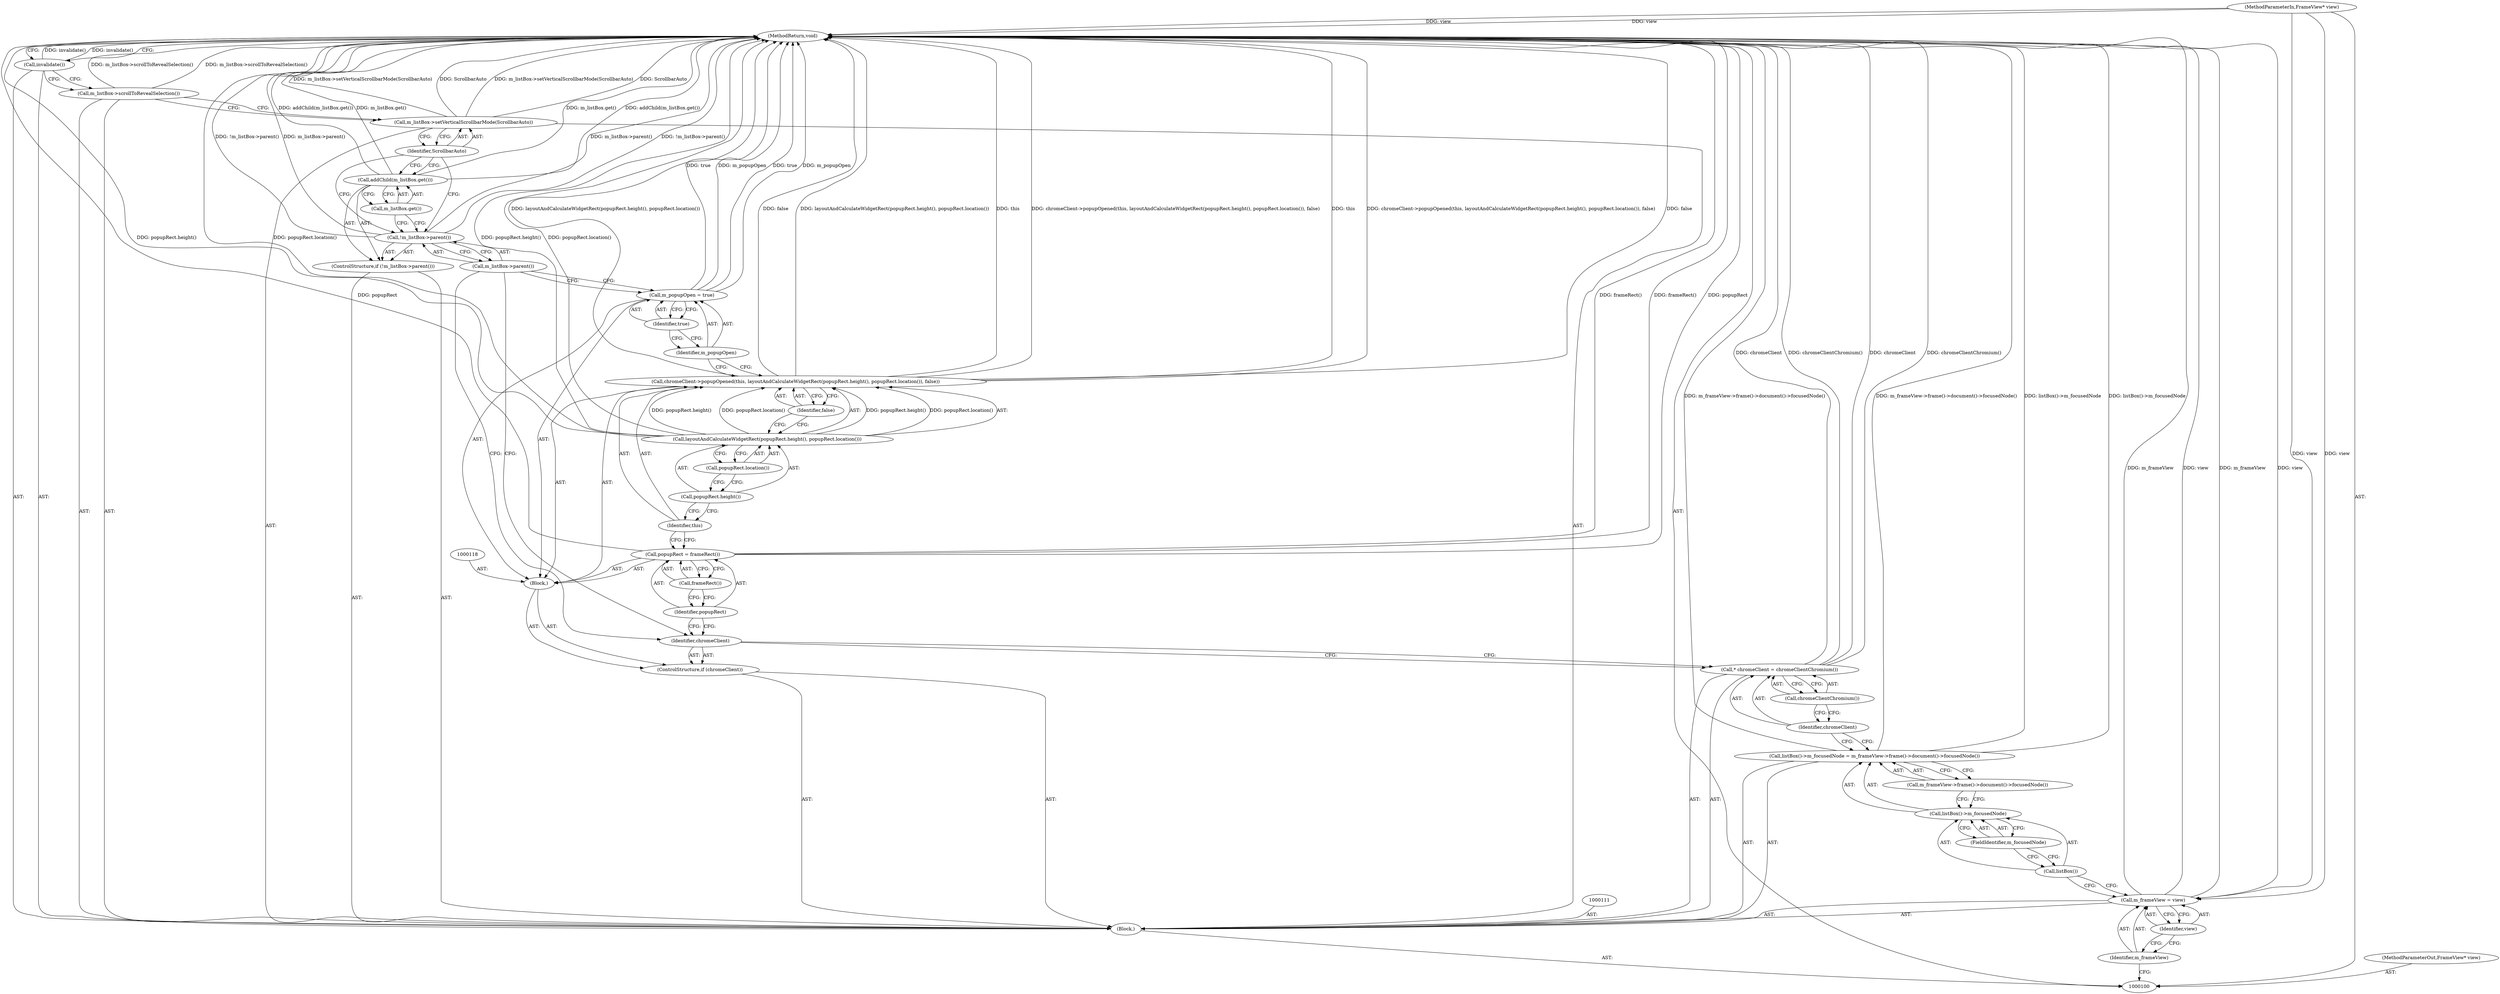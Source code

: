 digraph "1_Chrome_c7e50b5ef454efd6ab9527d795442c213eeb6afa_2" {
"1000140" [label="(MethodReturn,void)"];
"1000101" [label="(MethodParameterIn,FrameView* view)"];
"1000210" [label="(MethodParameterOut,FrameView* view)"];
"1000130" [label="(Identifier,true)"];
"1000128" [label="(Call,m_popupOpen = true)"];
"1000129" [label="(Identifier,m_popupOpen)"];
"1000131" [label="(ControlStructure,if (!m_listBox->parent()))"];
"1000132" [label="(Call,!m_listBox->parent())"];
"1000133" [label="(Call,m_listBox->parent())"];
"1000135" [label="(Call,m_listBox.get())"];
"1000134" [label="(Call,addChild(m_listBox.get()))"];
"1000136" [label="(Call,m_listBox->setVerticalScrollbarMode(ScrollbarAuto))"];
"1000137" [label="(Identifier,ScrollbarAuto)"];
"1000138" [label="(Call,m_listBox->scrollToRevealSelection())"];
"1000102" [label="(Block,)"];
"1000139" [label="(Call,invalidate())"];
"1000105" [label="(Identifier,view)"];
"1000103" [label="(Call,m_frameView = view)"];
"1000104" [label="(Identifier,m_frameView)"];
"1000109" [label="(FieldIdentifier,m_focusedNode)"];
"1000110" [label="(Call,m_frameView->frame()->document()->focusedNode())"];
"1000106" [label="(Call,listBox()->m_focusedNode = m_frameView->frame()->document()->focusedNode())"];
"1000107" [label="(Call,listBox()->m_focusedNode)"];
"1000108" [label="(Call,listBox())"];
"1000112" [label="(Call,* chromeClient = chromeClientChromium())"];
"1000113" [label="(Identifier,chromeClient)"];
"1000114" [label="(Call,chromeClientChromium())"];
"1000115" [label="(ControlStructure,if (chromeClient))"];
"1000116" [label="(Identifier,chromeClient)"];
"1000119" [label="(Call,popupRect = frameRect())"];
"1000120" [label="(Identifier,popupRect)"];
"1000121" [label="(Call,frameRect())"];
"1000117" [label="(Block,)"];
"1000127" [label="(Identifier,false)"];
"1000123" [label="(Identifier,this)"];
"1000124" [label="(Call,layoutAndCalculateWidgetRect(popupRect.height(), popupRect.location()))"];
"1000125" [label="(Call,popupRect.height())"];
"1000122" [label="(Call,chromeClient->popupOpened(this, layoutAndCalculateWidgetRect(popupRect.height(), popupRect.location()), false))"];
"1000126" [label="(Call,popupRect.location())"];
"1000140" -> "1000100"  [label="AST: "];
"1000140" -> "1000139"  [label="CFG: "];
"1000124" -> "1000140"  [label="DDG: popupRect.height()"];
"1000124" -> "1000140"  [label="DDG: popupRect.location()"];
"1000106" -> "1000140"  [label="DDG: listBox()->m_focusedNode"];
"1000106" -> "1000140"  [label="DDG: m_frameView->frame()->document()->focusedNode()"];
"1000103" -> "1000140"  [label="DDG: m_frameView"];
"1000103" -> "1000140"  [label="DDG: view"];
"1000112" -> "1000140"  [label="DDG: chromeClientChromium()"];
"1000112" -> "1000140"  [label="DDG: chromeClient"];
"1000119" -> "1000140"  [label="DDG: frameRect()"];
"1000119" -> "1000140"  [label="DDG: popupRect"];
"1000122" -> "1000140"  [label="DDG: false"];
"1000122" -> "1000140"  [label="DDG: layoutAndCalculateWidgetRect(popupRect.height(), popupRect.location())"];
"1000122" -> "1000140"  [label="DDG: this"];
"1000122" -> "1000140"  [label="DDG: chromeClient->popupOpened(this, layoutAndCalculateWidgetRect(popupRect.height(), popupRect.location()), false)"];
"1000128" -> "1000140"  [label="DDG: true"];
"1000128" -> "1000140"  [label="DDG: m_popupOpen"];
"1000132" -> "1000140"  [label="DDG: !m_listBox->parent()"];
"1000132" -> "1000140"  [label="DDG: m_listBox->parent()"];
"1000139" -> "1000140"  [label="DDG: invalidate()"];
"1000134" -> "1000140"  [label="DDG: addChild(m_listBox.get())"];
"1000134" -> "1000140"  [label="DDG: m_listBox.get()"];
"1000101" -> "1000140"  [label="DDG: view"];
"1000136" -> "1000140"  [label="DDG: m_listBox->setVerticalScrollbarMode(ScrollbarAuto)"];
"1000136" -> "1000140"  [label="DDG: ScrollbarAuto"];
"1000138" -> "1000140"  [label="DDG: m_listBox->scrollToRevealSelection()"];
"1000101" -> "1000100"  [label="AST: "];
"1000101" -> "1000140"  [label="DDG: view"];
"1000101" -> "1000103"  [label="DDG: view"];
"1000210" -> "1000100"  [label="AST: "];
"1000130" -> "1000128"  [label="AST: "];
"1000130" -> "1000129"  [label="CFG: "];
"1000128" -> "1000130"  [label="CFG: "];
"1000128" -> "1000117"  [label="AST: "];
"1000128" -> "1000130"  [label="CFG: "];
"1000129" -> "1000128"  [label="AST: "];
"1000130" -> "1000128"  [label="AST: "];
"1000133" -> "1000128"  [label="CFG: "];
"1000128" -> "1000140"  [label="DDG: true"];
"1000128" -> "1000140"  [label="DDG: m_popupOpen"];
"1000129" -> "1000128"  [label="AST: "];
"1000129" -> "1000122"  [label="CFG: "];
"1000130" -> "1000129"  [label="CFG: "];
"1000131" -> "1000102"  [label="AST: "];
"1000132" -> "1000131"  [label="AST: "];
"1000134" -> "1000131"  [label="AST: "];
"1000132" -> "1000131"  [label="AST: "];
"1000132" -> "1000133"  [label="CFG: "];
"1000133" -> "1000132"  [label="AST: "];
"1000135" -> "1000132"  [label="CFG: "];
"1000137" -> "1000132"  [label="CFG: "];
"1000132" -> "1000140"  [label="DDG: !m_listBox->parent()"];
"1000132" -> "1000140"  [label="DDG: m_listBox->parent()"];
"1000133" -> "1000132"  [label="AST: "];
"1000133" -> "1000128"  [label="CFG: "];
"1000133" -> "1000116"  [label="CFG: "];
"1000132" -> "1000133"  [label="CFG: "];
"1000135" -> "1000134"  [label="AST: "];
"1000135" -> "1000132"  [label="CFG: "];
"1000134" -> "1000135"  [label="CFG: "];
"1000134" -> "1000131"  [label="AST: "];
"1000134" -> "1000135"  [label="CFG: "];
"1000135" -> "1000134"  [label="AST: "];
"1000137" -> "1000134"  [label="CFG: "];
"1000134" -> "1000140"  [label="DDG: addChild(m_listBox.get())"];
"1000134" -> "1000140"  [label="DDG: m_listBox.get()"];
"1000136" -> "1000102"  [label="AST: "];
"1000136" -> "1000137"  [label="CFG: "];
"1000137" -> "1000136"  [label="AST: "];
"1000138" -> "1000136"  [label="CFG: "];
"1000136" -> "1000140"  [label="DDG: m_listBox->setVerticalScrollbarMode(ScrollbarAuto)"];
"1000136" -> "1000140"  [label="DDG: ScrollbarAuto"];
"1000137" -> "1000136"  [label="AST: "];
"1000137" -> "1000134"  [label="CFG: "];
"1000137" -> "1000132"  [label="CFG: "];
"1000136" -> "1000137"  [label="CFG: "];
"1000138" -> "1000102"  [label="AST: "];
"1000138" -> "1000136"  [label="CFG: "];
"1000139" -> "1000138"  [label="CFG: "];
"1000138" -> "1000140"  [label="DDG: m_listBox->scrollToRevealSelection()"];
"1000102" -> "1000100"  [label="AST: "];
"1000103" -> "1000102"  [label="AST: "];
"1000106" -> "1000102"  [label="AST: "];
"1000111" -> "1000102"  [label="AST: "];
"1000112" -> "1000102"  [label="AST: "];
"1000115" -> "1000102"  [label="AST: "];
"1000131" -> "1000102"  [label="AST: "];
"1000136" -> "1000102"  [label="AST: "];
"1000138" -> "1000102"  [label="AST: "];
"1000139" -> "1000102"  [label="AST: "];
"1000139" -> "1000102"  [label="AST: "];
"1000139" -> "1000138"  [label="CFG: "];
"1000140" -> "1000139"  [label="CFG: "];
"1000139" -> "1000140"  [label="DDG: invalidate()"];
"1000105" -> "1000103"  [label="AST: "];
"1000105" -> "1000104"  [label="CFG: "];
"1000103" -> "1000105"  [label="CFG: "];
"1000103" -> "1000102"  [label="AST: "];
"1000103" -> "1000105"  [label="CFG: "];
"1000104" -> "1000103"  [label="AST: "];
"1000105" -> "1000103"  [label="AST: "];
"1000108" -> "1000103"  [label="CFG: "];
"1000103" -> "1000140"  [label="DDG: m_frameView"];
"1000103" -> "1000140"  [label="DDG: view"];
"1000101" -> "1000103"  [label="DDG: view"];
"1000104" -> "1000103"  [label="AST: "];
"1000104" -> "1000100"  [label="CFG: "];
"1000105" -> "1000104"  [label="CFG: "];
"1000109" -> "1000107"  [label="AST: "];
"1000109" -> "1000108"  [label="CFG: "];
"1000107" -> "1000109"  [label="CFG: "];
"1000110" -> "1000106"  [label="AST: "];
"1000110" -> "1000107"  [label="CFG: "];
"1000106" -> "1000110"  [label="CFG: "];
"1000106" -> "1000102"  [label="AST: "];
"1000106" -> "1000110"  [label="CFG: "];
"1000107" -> "1000106"  [label="AST: "];
"1000110" -> "1000106"  [label="AST: "];
"1000113" -> "1000106"  [label="CFG: "];
"1000106" -> "1000140"  [label="DDG: listBox()->m_focusedNode"];
"1000106" -> "1000140"  [label="DDG: m_frameView->frame()->document()->focusedNode()"];
"1000107" -> "1000106"  [label="AST: "];
"1000107" -> "1000109"  [label="CFG: "];
"1000108" -> "1000107"  [label="AST: "];
"1000109" -> "1000107"  [label="AST: "];
"1000110" -> "1000107"  [label="CFG: "];
"1000108" -> "1000107"  [label="AST: "];
"1000108" -> "1000103"  [label="CFG: "];
"1000109" -> "1000108"  [label="CFG: "];
"1000112" -> "1000102"  [label="AST: "];
"1000112" -> "1000114"  [label="CFG: "];
"1000113" -> "1000112"  [label="AST: "];
"1000114" -> "1000112"  [label="AST: "];
"1000116" -> "1000112"  [label="CFG: "];
"1000112" -> "1000140"  [label="DDG: chromeClientChromium()"];
"1000112" -> "1000140"  [label="DDG: chromeClient"];
"1000113" -> "1000112"  [label="AST: "];
"1000113" -> "1000106"  [label="CFG: "];
"1000114" -> "1000113"  [label="CFG: "];
"1000114" -> "1000112"  [label="AST: "];
"1000114" -> "1000113"  [label="CFG: "];
"1000112" -> "1000114"  [label="CFG: "];
"1000115" -> "1000102"  [label="AST: "];
"1000116" -> "1000115"  [label="AST: "];
"1000117" -> "1000115"  [label="AST: "];
"1000116" -> "1000115"  [label="AST: "];
"1000116" -> "1000112"  [label="CFG: "];
"1000120" -> "1000116"  [label="CFG: "];
"1000133" -> "1000116"  [label="CFG: "];
"1000119" -> "1000117"  [label="AST: "];
"1000119" -> "1000121"  [label="CFG: "];
"1000120" -> "1000119"  [label="AST: "];
"1000121" -> "1000119"  [label="AST: "];
"1000123" -> "1000119"  [label="CFG: "];
"1000119" -> "1000140"  [label="DDG: frameRect()"];
"1000119" -> "1000140"  [label="DDG: popupRect"];
"1000120" -> "1000119"  [label="AST: "];
"1000120" -> "1000116"  [label="CFG: "];
"1000121" -> "1000120"  [label="CFG: "];
"1000121" -> "1000119"  [label="AST: "];
"1000121" -> "1000120"  [label="CFG: "];
"1000119" -> "1000121"  [label="CFG: "];
"1000117" -> "1000115"  [label="AST: "];
"1000118" -> "1000117"  [label="AST: "];
"1000119" -> "1000117"  [label="AST: "];
"1000122" -> "1000117"  [label="AST: "];
"1000128" -> "1000117"  [label="AST: "];
"1000127" -> "1000122"  [label="AST: "];
"1000127" -> "1000124"  [label="CFG: "];
"1000122" -> "1000127"  [label="CFG: "];
"1000123" -> "1000122"  [label="AST: "];
"1000123" -> "1000119"  [label="CFG: "];
"1000125" -> "1000123"  [label="CFG: "];
"1000124" -> "1000122"  [label="AST: "];
"1000124" -> "1000126"  [label="CFG: "];
"1000125" -> "1000124"  [label="AST: "];
"1000126" -> "1000124"  [label="AST: "];
"1000127" -> "1000124"  [label="CFG: "];
"1000124" -> "1000140"  [label="DDG: popupRect.height()"];
"1000124" -> "1000140"  [label="DDG: popupRect.location()"];
"1000124" -> "1000122"  [label="DDG: popupRect.height()"];
"1000124" -> "1000122"  [label="DDG: popupRect.location()"];
"1000125" -> "1000124"  [label="AST: "];
"1000125" -> "1000123"  [label="CFG: "];
"1000126" -> "1000125"  [label="CFG: "];
"1000122" -> "1000117"  [label="AST: "];
"1000122" -> "1000127"  [label="CFG: "];
"1000123" -> "1000122"  [label="AST: "];
"1000124" -> "1000122"  [label="AST: "];
"1000127" -> "1000122"  [label="AST: "];
"1000129" -> "1000122"  [label="CFG: "];
"1000122" -> "1000140"  [label="DDG: false"];
"1000122" -> "1000140"  [label="DDG: layoutAndCalculateWidgetRect(popupRect.height(), popupRect.location())"];
"1000122" -> "1000140"  [label="DDG: this"];
"1000122" -> "1000140"  [label="DDG: chromeClient->popupOpened(this, layoutAndCalculateWidgetRect(popupRect.height(), popupRect.location()), false)"];
"1000124" -> "1000122"  [label="DDG: popupRect.height()"];
"1000124" -> "1000122"  [label="DDG: popupRect.location()"];
"1000126" -> "1000124"  [label="AST: "];
"1000126" -> "1000125"  [label="CFG: "];
"1000124" -> "1000126"  [label="CFG: "];
}
